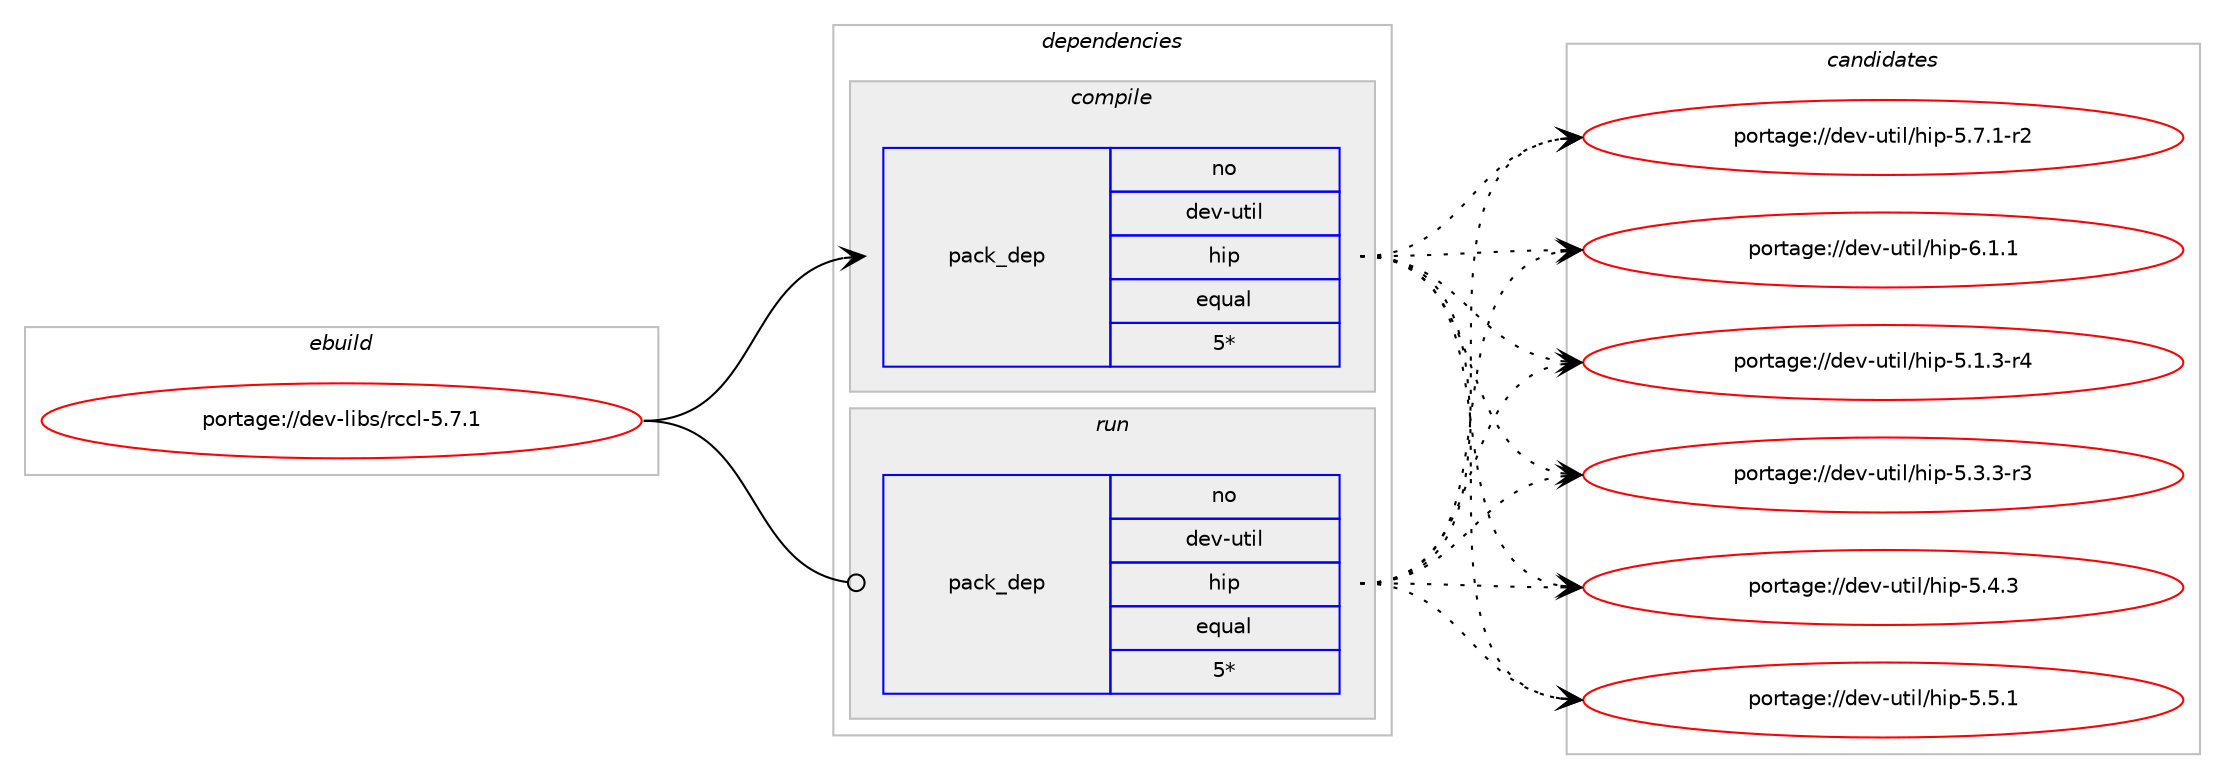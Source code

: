 digraph prolog {

# *************
# Graph options
# *************

newrank=true;
concentrate=true;
compound=true;
graph [rankdir=LR,fontname=Helvetica,fontsize=10,ranksep=1.5];#, ranksep=2.5, nodesep=0.2];
edge  [arrowhead=vee];
node  [fontname=Helvetica,fontsize=10];

# **********
# The ebuild
# **********

subgraph cluster_leftcol {
color=gray;
rank=same;
label=<<i>ebuild</i>>;
id [label="portage://dev-libs/rccl-5.7.1", color=red, width=4, href="../dev-libs/rccl-5.7.1.svg"];
}

# ****************
# The dependencies
# ****************

subgraph cluster_midcol {
color=gray;
label=<<i>dependencies</i>>;
subgraph cluster_compile {
fillcolor="#eeeeee";
style=filled;
label=<<i>compile</i>>;
subgraph pack29055 {
dependency57487 [label=<<TABLE BORDER="0" CELLBORDER="1" CELLSPACING="0" CELLPADDING="4" WIDTH="220"><TR><TD ROWSPAN="6" CELLPADDING="30">pack_dep</TD></TR><TR><TD WIDTH="110">no</TD></TR><TR><TD>dev-util</TD></TR><TR><TD>hip</TD></TR><TR><TD>equal</TD></TR><TR><TD>5*</TD></TR></TABLE>>, shape=none, color=blue];
}
id:e -> dependency57487:w [weight=20,style="solid",arrowhead="vee"];
# *** BEGIN UNKNOWN DEPENDENCY TYPE (TODO) ***
# id -> package_dependency(portage://dev-libs/rccl-5.7.1,install,no,dev-util,rocm-smi,none,[,,],[slot(0),subslot(5.7)],[])
# *** END UNKNOWN DEPENDENCY TYPE (TODO) ***

# *** BEGIN UNKNOWN DEPENDENCY TYPE (TODO) ***
# id -> package_dependency(portage://dev-libs/rccl-5.7.1,install,no,sys-libs,binutils-libs,none,[,,],[],[])
# *** END UNKNOWN DEPENDENCY TYPE (TODO) ***

}
subgraph cluster_compileandrun {
fillcolor="#eeeeee";
style=filled;
label=<<i>compile and run</i>>;
}
subgraph cluster_run {
fillcolor="#eeeeee";
style=filled;
label=<<i>run</i>>;
subgraph pack29056 {
dependency57488 [label=<<TABLE BORDER="0" CELLBORDER="1" CELLSPACING="0" CELLPADDING="4" WIDTH="220"><TR><TD ROWSPAN="6" CELLPADDING="30">pack_dep</TD></TR><TR><TD WIDTH="110">no</TD></TR><TR><TD>dev-util</TD></TR><TR><TD>hip</TD></TR><TR><TD>equal</TD></TR><TR><TD>5*</TD></TR></TABLE>>, shape=none, color=blue];
}
id:e -> dependency57488:w [weight=20,style="solid",arrowhead="odot"];
# *** BEGIN UNKNOWN DEPENDENCY TYPE (TODO) ***
# id -> package_dependency(portage://dev-libs/rccl-5.7.1,run,no,dev-util,rocm-smi,none,[,,],[slot(0),subslot(5.7)],[])
# *** END UNKNOWN DEPENDENCY TYPE (TODO) ***

}
}

# **************
# The candidates
# **************

subgraph cluster_choices {
rank=same;
color=gray;
label=<<i>candidates</i>>;

subgraph choice29055 {
color=black;
nodesep=1;
choice10010111845117116105108471041051124553464946514511452 [label="portage://dev-util/hip-5.1.3-r4", color=red, width=4,href="../dev-util/hip-5.1.3-r4.svg"];
choice10010111845117116105108471041051124553465146514511451 [label="portage://dev-util/hip-5.3.3-r3", color=red, width=4,href="../dev-util/hip-5.3.3-r3.svg"];
choice1001011184511711610510847104105112455346524651 [label="portage://dev-util/hip-5.4.3", color=red, width=4,href="../dev-util/hip-5.4.3.svg"];
choice1001011184511711610510847104105112455346534649 [label="portage://dev-util/hip-5.5.1", color=red, width=4,href="../dev-util/hip-5.5.1.svg"];
choice10010111845117116105108471041051124553465546494511450 [label="portage://dev-util/hip-5.7.1-r2", color=red, width=4,href="../dev-util/hip-5.7.1-r2.svg"];
choice1001011184511711610510847104105112455446494649 [label="portage://dev-util/hip-6.1.1", color=red, width=4,href="../dev-util/hip-6.1.1.svg"];
dependency57487:e -> choice10010111845117116105108471041051124553464946514511452:w [style=dotted,weight="100"];
dependency57487:e -> choice10010111845117116105108471041051124553465146514511451:w [style=dotted,weight="100"];
dependency57487:e -> choice1001011184511711610510847104105112455346524651:w [style=dotted,weight="100"];
dependency57487:e -> choice1001011184511711610510847104105112455346534649:w [style=dotted,weight="100"];
dependency57487:e -> choice10010111845117116105108471041051124553465546494511450:w [style=dotted,weight="100"];
dependency57487:e -> choice1001011184511711610510847104105112455446494649:w [style=dotted,weight="100"];
}
subgraph choice29056 {
color=black;
nodesep=1;
choice10010111845117116105108471041051124553464946514511452 [label="portage://dev-util/hip-5.1.3-r4", color=red, width=4,href="../dev-util/hip-5.1.3-r4.svg"];
choice10010111845117116105108471041051124553465146514511451 [label="portage://dev-util/hip-5.3.3-r3", color=red, width=4,href="../dev-util/hip-5.3.3-r3.svg"];
choice1001011184511711610510847104105112455346524651 [label="portage://dev-util/hip-5.4.3", color=red, width=4,href="../dev-util/hip-5.4.3.svg"];
choice1001011184511711610510847104105112455346534649 [label="portage://dev-util/hip-5.5.1", color=red, width=4,href="../dev-util/hip-5.5.1.svg"];
choice10010111845117116105108471041051124553465546494511450 [label="portage://dev-util/hip-5.7.1-r2", color=red, width=4,href="../dev-util/hip-5.7.1-r2.svg"];
choice1001011184511711610510847104105112455446494649 [label="portage://dev-util/hip-6.1.1", color=red, width=4,href="../dev-util/hip-6.1.1.svg"];
dependency57488:e -> choice10010111845117116105108471041051124553464946514511452:w [style=dotted,weight="100"];
dependency57488:e -> choice10010111845117116105108471041051124553465146514511451:w [style=dotted,weight="100"];
dependency57488:e -> choice1001011184511711610510847104105112455346524651:w [style=dotted,weight="100"];
dependency57488:e -> choice1001011184511711610510847104105112455346534649:w [style=dotted,weight="100"];
dependency57488:e -> choice10010111845117116105108471041051124553465546494511450:w [style=dotted,weight="100"];
dependency57488:e -> choice1001011184511711610510847104105112455446494649:w [style=dotted,weight="100"];
}
}

}
